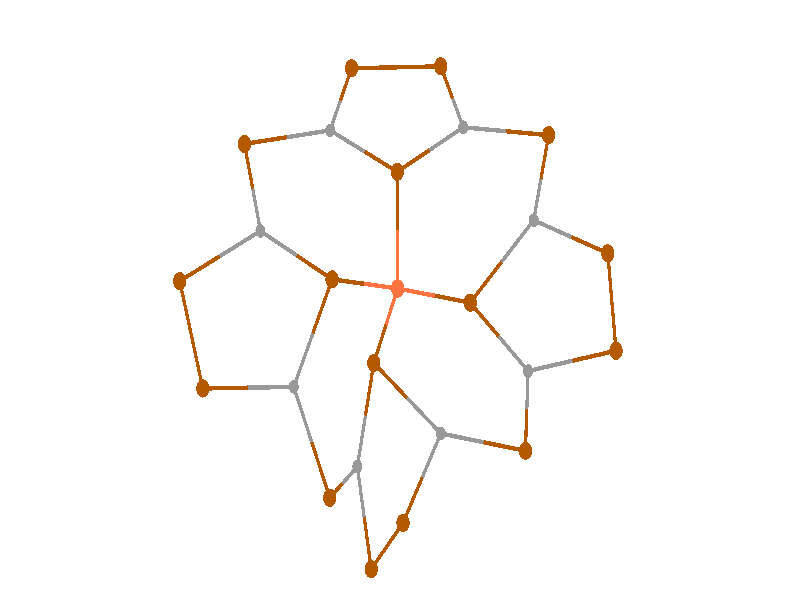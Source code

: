 // 
// Molecular graphics export from VMD 1.9.1
// http://www.ks.uiuc.edu/Research/vmd/
// Requires POV-Ray 3.5 or later
// 
// POV 3.x input script : E:/Users/Kevin Reiter/Documents/GitHub/promotion/daten/porph/cu.pov 
// try povray +W1920 +H1057 -IE:/Users/Kevin Reiter/Documents/GitHub/promotion/daten/porph/cu.pov -OE:/Users/Kevin Reiter/Documents/GitHub/promotion/daten/porph/cu.pov.tga +P +X +A +FT +C
#if (version < 3.5) 
#error "VMD POV3DisplayDevice has been compiled for POV-Ray 3.5 or above.\nPlease upgrade POV-Ray or recompile VMD."
#end 
#declare VMD_clip_on=array[3] {0, 0, 0};
#declare VMD_clip=array[3];
#declare VMD_scaledclip=array[3];
#declare VMD_line_width=0.0020;
#macro VMDC ( C1 )
  texture { pigment { rgbt C1 }}
#end
#macro VMD_point (P1, R1, C1)
  #local T = texture { finish { ambient 1.0 diffuse 0.0 phong 0.0 specular 0.0 } pigment { C1 } }
  #if(VMD_clip_on[2])
  intersection {
    sphere {P1, R1 texture {T} #if(VMD_clip_on[1]) clipped_by {VMD_clip[1]} #end no_shadow}
    VMD_clip[2]
  }
  #else
  sphere {P1, R1 texture {T} #if(VMD_clip_on[1]) clipped_by {VMD_clip[1]} #end no_shadow}
  #end
#end
#macro VMD_line (P1, P2, C1)
  #local T = texture { finish { ambient 1.0 diffuse 0.0 phong 0.0 specular 0.0 } pigment { C1 } }
  #if(VMD_clip_on[2])
  intersection {
    cylinder {P1, P2, VMD_line_width texture {T} #if(VMD_clip_on[1]) clipped_by {VMD_clip[1]} #end no_shadow}
    VMD_clip[2]
  }
  #else
  cylinder {P1, P2, VMD_line_width texture {T} #if(VMD_clip_on[1]) clipped_by {VMD_clip[1]} #end no_shadow}
  #end
#end
#macro VMD_sphere (P1, R1, C1)
  #local T = texture { pigment { C1 } }
  #if(VMD_clip_on[2])
  intersection {
    sphere {P1, R1 texture {T} #if(VMD_clip_on[1]) clipped_by {VMD_clip[1]} #end no_shadow}
    VMD_clip[2]
  }
  #else
  sphere {P1, R1 texture {T} #if(VMD_clip_on[1]) clipped_by {VMD_clip[1]} #end no_shadow}
  #end
#end
#macro VMD_cylinder (P1, P2, R1, C1, O1)
  #local T = texture { pigment { C1 } }
  #if(VMD_clip_on[2])
  intersection {
    cylinder {P1, P2, R1 #if(O1) open #end texture {T} #if(VMD_clip_on[1]) clipped_by {VMD_clip[1]} #end no_shadow}
    VMD_clip[2]
  }
  #else
  cylinder {P1, P2, R1 #if(O1) open #end texture {T} #if(VMD_clip_on[1]) clipped_by {VMD_clip[1]} #end no_shadow}
  #end
#end
#macro VMD_cone (P1, P2, R1, C1)
  #local T = texture { pigment { C1 } }
  #if(VMD_clip_on[2])
  intersection {
    cone {P1, R1, P2, VMD_line_width texture {T} #if(VMD_clip_on[1]) clipped_by {VMD_clip[1]} #end no_shadow}
    VMD_clip[2]
  }
  #else
  cone {P1, R1, P2, VMD_line_width texture {T} #if(VMD_clip_on[1]) clipped_by {VMD_clip[1]} #end no_shadow}
  #end
#end
#macro VMD_triangle (P1, P2, P3, N1, N2, N3, C1)
  #local T = texture { pigment { C1 } }
  smooth_triangle {P1, N1, P2, N2, P3, N3 texture {T} #if(VMD_clip_on[1]) clipped_by {VMD_clip[1]} #end no_shadow}
#end
#macro VMD_tricolor (P1, P2, P3, N1, N2, N3, C1, C2, C3)
  #local NX = P2-P1;
  #local NY = P3-P1;
  #local NZ = vcross(NX, NY);
  #local T = texture { pigment {
    average pigment_map {
      [1 gradient x color_map {[0 rgb 0] [1 C2*3]}]
      [1 gradient y color_map {[0 rgb 0] [1 C3*3]}]
      [1 gradient z color_map {[0 rgb 0] [1 C1*3]}]
    }
    matrix <1.01,0,1,0,1.01,1,0,0,1,-.002,-.002,-1>
    matrix <NX.x,NX.y,NX.z,NY.x,NY.y,NY.z,NZ.x,NZ.y,NZ.z,P1.x,P1.y,P1.z>
  } }
  smooth_triangle {P1, N1, P2, N2, P3, N3 texture {T} #if(VMD_clip_on[1]) clipped_by {VMD_clip[1]} #end no_shadow}
#end
camera {
  orthographic
  location <0.0000, 0.0000, -2.0000>
  look_at <0.0000, 0.0000, 2.0000>
  up <0.0000, 3.0000, 0.0000>
  right <5.4494, 0.0000, 0.0000>
}
light_source { 
  <-0.1000, 0.1000, -1.0000> 
  color rgb<1.000, 1.000, 1.000> 
  parallel 
  point_at <0.0, 0.0, 0.0> 
}
light_source { 
  <1.0000, 2.0000, -0.5000> 
  color rgb<1.000, 1.000, 1.000> 
  parallel 
  point_at <0.0, 0.0, 0.0> 
}
background {
  color rgb<1.000, 1.000, 1.000>
}
#default { texture {
 finish { ambient 0.000 diffuse 0.650 phong 0.1 phong_size 40.000 specular 0.500 }
} }
#declare VMD_line_width=0.0020;
// MoleculeID: 1 ReprID: 0 Beginning CPK
// MoleculeID: 1 ReprID: 0 Beginning VDW
VMD_sphere(<0.9106,0.3989,0.2756>,0.0341,rgbt<0.600,0.600,0.600,0.000>)
VMD_sphere(<1.0126,0.8242,-0.1365>,0.0453,rgbt<0.700,0.350,0.000,0.000>)
VMD_sphere(<1.4153,0.2335,0.6354>,0.0453,rgbt<0.700,0.350,0.000,0.000>)
VMD_sphere(<0.4783,-0.0133,0.4127>,0.0453,rgbt<0.700,0.350,0.000,0.000>)
VMD_sphere(<0.4311,0.8636,-0.3023>,0.0341,rgbt<0.600,0.600,0.600,0.000>)
VMD_sphere(<1.4716,-0.2535,0.2782>,0.0453,rgbt<0.700,0.350,0.000,0.000>)
VMD_sphere(<0.8725,-0.3552,0.1062>,0.0341,rgbt<0.600,0.600,0.600,0.000>)
VMD_sphere(<0.2777,1.1682,-0.8177>,0.0453,rgbt<0.700,0.350,0.000,0.000>)
VMD_sphere(<-0.0184,0.6409,0.0301>,0.0453,rgbt<0.700,0.350,0.000,0.000>)
VMD_sphere(<-0.3298,1.1585,-0.8166>,0.0453,rgbt<0.700,0.350,0.000,0.000>)
VMD_sphere(<-0.4762,0.8482,-0.3011>,0.0341,rgbt<0.600,0.600,0.600,0.000>)
VMD_sphere(<-1.0594,0.7804,-0.1564>,0.0453,rgbt<0.700,0.350,0.000,0.000>)
VMD_sphere(<0.8544,-0.7541,-0.3433>,0.0453,rgbt<0.700,0.350,0.000,0.000>)
VMD_sphere(<-0.9503,0.3452,0.2491>,0.0341,rgbt<0.600,0.600,0.600,0.000>)
VMD_sphere(<0.2780,-0.6674,-0.4863>,0.0341,rgbt<0.600,0.600,0.600,0.000>)
VMD_sphere(<-1.5004,0.0946,0.4264>,0.0453,rgbt<0.700,0.350,0.000,0.000>)
VMD_sphere(<-0.4627,0.1034,0.5091>,0.0453,rgbt<0.700,0.350,0.000,0.000>)
VMD_sphere(<0.0208,-1.1144,-0.8638>,0.0453,rgbt<0.700,0.350,0.000,0.000>)
VMD_sphere(<-0.1784,-0.3150,-0.2873>,0.0453,rgbt<0.700,0.350,0.000,0.000>)
VMD_sphere(<-1.3432,-0.4423,0.6597>,0.0453,rgbt<0.700,0.350,0.000,0.000>)
VMD_sphere(<-0.7235,-0.4344,0.5889>,0.0341,rgbt<0.600,0.600,0.600,0.000>)
VMD_sphere(<-0.1958,-1.3453,-0.3459>,0.0453,rgbt<0.700,0.350,0.000,0.000>)
VMD_sphere(<-0.2906,-0.8335,0.0085>,0.0341,rgbt<0.600,0.600,0.600,0.000>)
VMD_sphere(<-0.4783,-0.9888,0.5602>,0.0453,rgbt<0.700,0.350,0.000,0.000>)
VMD_sphere(<-0.0159,0.0576,0.1172>,0.0308,rgbt<1.000,0.450,0.250,0.000>)
VMD_cylinder(<0.910593,0.39891,0.275554>,<0.69444,0.192801,0.344133>0.0110,rgbt<0.600,0.600,0.600,0.000>,1)
VMD_cylinder(<0.910593,0.39891,0.275554>,<1.16295,0.316214,0.455452>0.0110,rgbt<0.600,0.600,0.600,0.000>,1)
VMD_cylinder(<0.910593,0.39891,0.275554>,<0.961579,0.611546,0.0695481>0.0110,rgbt<0.600,0.600,0.600,0.000>,1)
VMD_cylinder(<1.01257,0.824181,-0.136458>,<0.961579,0.611546,0.0695481>0.0110,rgbt<0.700,0.350,0.000,0.000>,1)
VMD_cylinder(<1.01257,0.824181,-0.136458>,<0.721837,0.843875,-0.219382>0.0110,rgbt<0.700,0.350,0.000,0.000>,1)
VMD_cylinder(<1.41531,0.233519,0.635351>,<1.16295,0.316214,0.455452>0.0110,rgbt<0.700,0.350,0.000,0.000>,1)
VMD_cylinder(<1.41531,0.233519,0.635351>,<1.44346,-0.0100095,0.456773>0.0110,rgbt<0.700,0.350,0.000,0.000>,1)
VMD_cylinder(<0.478288,-0.0133079,0.412711>,<0.231209,0.0221497,0.264937>0.0110,rgbt<0.700,0.350,0.000,0.000>,1)
VMD_cylinder(<0.478288,-0.0133079,0.412711>,<0.69444,0.192801,0.344133>0.0110,rgbt<0.700,0.350,0.000,0.000>,1)
VMD_cylinder(<0.478288,-0.0133079,0.412711>,<0.675419,-0.184231,0.259469>0.0110,rgbt<0.700,0.350,0.000,0.000>,1)
VMD_cylinder(<0.431108,0.863569,-0.302307>,<0.721837,0.843875,-0.219382>0.0110,rgbt<0.600,0.600,0.600,0.000>,1)
VMD_cylinder(<0.431108,0.863569,-0.302307>,<0.3544,1.0159,-0.560007>0.0110,rgbt<0.600,0.600,0.600,0.000>,1)
VMD_cylinder(<0.431108,0.863569,-0.302307>,<0.206347,0.752232,-0.136092>0.0110,rgbt<0.600,0.600,0.600,0.000>,1)
VMD_cylinder(<1.47161,-0.253538,0.278195>,<1.44346,-0.0100095,0.456773>0.0110,rgbt<0.700,0.350,0.000,0.000>,1)
VMD_cylinder(<1.47161,-0.253538,0.278195>,<1.17208,-0.304346,0.192211>0.0110,rgbt<0.700,0.350,0.000,0.000>,1)
VMD_cylinder(<0.87255,-0.355153,0.106227>,<1.17208,-0.304346,0.192211>0.0110,rgbt<0.600,0.600,0.600,0.000>,1)
VMD_cylinder(<0.87255,-0.355153,0.106227>,<0.675419,-0.184231,0.259469>0.0110,rgbt<0.600,0.600,0.600,0.000>,1)
VMD_cylinder(<0.87255,-0.355153,0.106227>,<0.863467,-0.55465,-0.118561>0.0110,rgbt<0.600,0.600,0.600,0.000>,1)
VMD_cylinder(<0.277693,1.16824,-0.817708>,<0.3544,1.0159,-0.560007>0.0110,rgbt<0.700,0.350,0.000,0.000>,1)
VMD_cylinder(<0.277693,1.16824,-0.817708>,<-0.0260499,1.16338,-0.817136>0.0110,rgbt<0.700,0.350,0.000,0.000>,1)
VMD_cylinder(<-0.018413,0.640896,0.030123>,<-0.0171417,0.349251,0.0736425>0.0110,rgbt<0.700,0.350,0.000,0.000>,1)
VMD_cylinder(<-0.018413,0.640896,0.030123>,<-0.247283,0.744526,-0.135502>0.0110,rgbt<0.700,0.350,0.000,0.000>,1)
VMD_cylinder(<-0.018413,0.640896,0.030123>,<0.206347,0.752232,-0.136092>0.0110,rgbt<0.700,0.350,0.000,0.000>,1)
VMD_cylinder(<-0.329793,1.15852,-0.816565>,<-0.0260499,1.16338,-0.817136>0.0110,rgbt<0.700,0.350,0.000,0.000>,1)
VMD_cylinder(<-0.329793,1.15852,-0.816565>,<-0.402973,1.00334,-0.558846>0.0110,rgbt<0.700,0.350,0.000,0.000>,1)
VMD_cylinder(<-0.476153,0.848157,-0.301127>,<-0.402973,1.00334,-0.558846>0.0110,rgbt<0.600,0.600,0.600,0.000>,1)
VMD_cylinder(<-0.476153,0.848157,-0.301127>,<-0.247283,0.744526,-0.135502>0.0110,rgbt<0.600,0.600,0.600,0.000>,1)
VMD_cylinder(<-0.476153,0.848157,-0.301127>,<-0.767773,0.814296,-0.22878>0.0110,rgbt<0.600,0.600,0.600,0.000>,1)
VMD_cylinder(<-1.05939,0.780435,-0.156432>,<-0.767773,0.814296,-0.22878>0.0110,rgbt<0.700,0.350,0.000,0.000>,1)
VMD_cylinder(<-1.05939,0.780435,-0.156432>,<-1.00487,0.562833,0.0463247>0.0110,rgbt<0.700,0.350,0.000,0.000>,1)
VMD_cylinder(<0.854384,-0.754146,-0.343349>,<0.863467,-0.55465,-0.118561>0.0110,rgbt<0.700,0.350,0.000,0.000>,1)
VMD_cylinder(<0.854384,-0.754146,-0.343349>,<0.566175,-0.710759,-0.414802>0.0110,rgbt<0.700,0.350,0.000,0.000>,1)
VMD_cylinder(<-0.950345,0.345231,0.249081>,<-0.706508,0.224313,0.379115>0.0110,rgbt<0.600,0.600,0.600,0.000>,1)
VMD_cylinder(<-0.950345,0.345231,0.249081>,<-1.22539,0.219892,0.337765>0.0110,rgbt<0.600,0.600,0.600,0.000>,1)
VMD_cylinder(<-0.950345,0.345231,0.249081>,<-1.00487,0.562833,0.0463247>0.0110,rgbt<0.600,0.600,0.600,0.000>,1)
VMD_cylinder(<0.277967,-0.667372,-0.486256>,<0.566175,-0.710759,-0.414802>0.0110,rgbt<0.600,0.600,0.600,0.000>,1)
VMD_cylinder(<0.277967,-0.667372,-0.486256>,<0.0497801,-0.491185,-0.3868>0.0110,rgbt<0.600,0.600,0.600,0.000>,1)
VMD_cylinder(<0.277967,-0.667372,-0.486256>,<0.149388,-0.890876,-0.675048>0.0110,rgbt<0.600,0.600,0.600,0.000>,1)
VMD_cylinder(<-1.50044,0.0945538,0.426449>,<-1.22539,0.219892,0.337765>0.0110,rgbt<0.700,0.350,0.000,0.000>,1)
VMD_cylinder(<-1.50044,0.0945538,0.426449>,<-1.42182,-0.17389,0.543066>0.0110,rgbt<0.700,0.350,0.000,0.000>,1)
VMD_cylinder(<-0.46267,0.103396,0.509149>,<-0.23927,0.0805016,0.313155>0.0110,rgbt<0.700,0.350,0.000,0.000>,1)
VMD_cylinder(<-0.46267,0.103396,0.509149>,<-0.706508,0.224313,0.379115>0.0110,rgbt<0.700,0.350,0.000,0.000>,1)
VMD_cylinder(<-0.46267,0.103396,0.509149>,<-0.593064,-0.165508,0.549013>0.0110,rgbt<0.700,0.350,0.000,0.000>,1)
VMD_cylinder(<0.0208088,-1.11438,-0.863841>,<-0.0875157,-1.22983,-0.60487>0.0110,rgbt<0.700,0.350,0.000,0.000>,1)
VMD_cylinder(<0.0208088,-1.11438,-0.863841>,<0.149388,-0.890876,-0.675048>0.0110,rgbt<0.700,0.350,0.000,0.000>,1)
VMD_cylinder(<-0.178407,-0.314998,-0.287344>,<-0.0971385,-0.128695,-0.0850909>0.0110,rgbt<0.700,0.350,0.000,0.000>,1)
VMD_cylinder(<-0.178407,-0.314998,-0.287344>,<0.0497801,-0.491185,-0.3868>0.0110,rgbt<0.700,0.350,0.000,0.000>,1)
VMD_cylinder(<-0.178407,-0.314998,-0.287344>,<-0.234496,-0.574242,-0.139398>0.0110,rgbt<0.700,0.350,0.000,0.000>,1)
VMD_cylinder(<-1.34321,-0.442334,0.659683>,<-1.42182,-0.17389,0.543066>0.0110,rgbt<0.700,0.350,0.000,0.000>,1)
VMD_cylinder(<-1.34321,-0.442334,0.659683>,<-1.03333,-0.438373,0.62428>0.0110,rgbt<0.700,0.350,0.000,0.000>,1)
VMD_cylinder(<-0.723458,-0.434413,0.588877>,<-1.03333,-0.438373,0.62428>0.0110,rgbt<0.600,0.600,0.600,0.000>,1)
VMD_cylinder(<-0.723458,-0.434413,0.588877>,<-0.593064,-0.165508,0.549013>0.0110,rgbt<0.600,0.600,0.600,0.000>,1)
VMD_cylinder(<-0.723458,-0.434413,0.588877>,<-0.600879,-0.711608,0.574526>0.0110,rgbt<0.600,0.600,0.600,0.000>,1)
VMD_cylinder(<-0.19584,-1.34528,-0.3459>,<-0.243213,-1.08939,-0.168676>0.0110,rgbt<0.700,0.350,0.000,0.000>,1)
VMD_cylinder(<-0.19584,-1.34528,-0.3459>,<-0.0875157,-1.22983,-0.60487>0.0110,rgbt<0.700,0.350,0.000,0.000>,1)
VMD_cylinder(<-0.290586,-0.833487,0.0085471>,<-0.234496,-0.574242,-0.139398>0.0110,rgbt<0.600,0.600,0.600,0.000>,1)
VMD_cylinder(<-0.290586,-0.833487,0.0085471>,<-0.243213,-1.08939,-0.168676>0.0110,rgbt<0.600,0.600,0.600,0.000>,1)
VMD_cylinder(<-0.290586,-0.833487,0.0085471>,<-0.384443,-0.911145,0.284361>0.0110,rgbt<0.600,0.600,0.600,0.000>,1)
VMD_cylinder(<-0.4783,-0.988803,0.560175>,<-0.384443,-0.911145,0.284361>0.0110,rgbt<0.700,0.350,0.000,0.000>,1)
VMD_cylinder(<-0.4783,-0.988803,0.560175>,<-0.600879,-0.711608,0.574526>0.0110,rgbt<0.700,0.350,0.000,0.000>,1)
VMD_cylinder(<-0.0158704,0.0576072,0.117162>,<-0.23927,0.0805016,0.313155>0.0110,rgbt<1.000,0.450,0.250,0.000>,1)
VMD_cylinder(<-0.0158704,0.0576072,0.117162>,<-0.0171417,0.349251,0.0736425>0.0110,rgbt<1.000,0.450,0.250,0.000>,1)
VMD_cylinder(<-0.0158704,0.0576072,0.117162>,<-0.0971385,-0.128695,-0.0850909>0.0110,rgbt<1.000,0.450,0.250,0.000>,1)
VMD_cylinder(<-0.0158704,0.0576072,0.117162>,<0.231209,0.0221497,0.264937>0.0110,rgbt<1.000,0.450,0.250,0.000>,1)
// MoleculeID: 1 ReprID: 1 Beginning CPK
// MoleculeID: 1 ReprID: 1 Beginning VDW
VMD_sphere(<-0.0159,0.0576,0.1172>,0.0462,rgbt<1.000,0.450,0.250,0.000>)
// End of POV-Ray 3.x generation 
